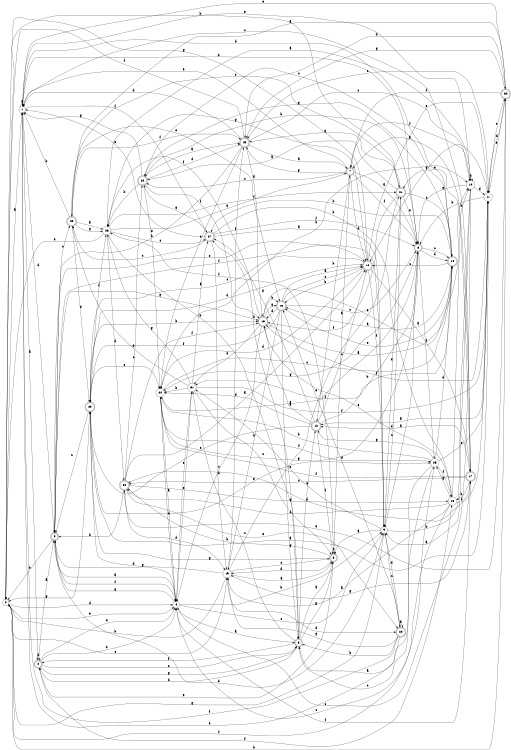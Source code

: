 digraph n27_9 {
__start0 [label="" shape="none"];

rankdir=LR;
size="8,5";

s0 [style="filled", color="black", fillcolor="white" shape="circle", label="0"];
s1 [style="filled", color="black", fillcolor="white" shape="circle", label="1"];
s2 [style="rounded,filled", color="black", fillcolor="white" shape="doublecircle", label="2"];
s3 [style="rounded,filled", color="black", fillcolor="white" shape="doublecircle", label="3"];
s4 [style="filled", color="black", fillcolor="white" shape="circle", label="4"];
s5 [style="rounded,filled", color="black", fillcolor="white" shape="doublecircle", label="5"];
s6 [style="rounded,filled", color="black", fillcolor="white" shape="doublecircle", label="6"];
s7 [style="rounded,filled", color="black", fillcolor="white" shape="doublecircle", label="7"];
s8 [style="rounded,filled", color="black", fillcolor="white" shape="doublecircle", label="8"];
s9 [style="filled", color="black", fillcolor="white" shape="circle", label="9"];
s10 [style="filled", color="black", fillcolor="white" shape="circle", label="10"];
s11 [style="filled", color="black", fillcolor="white" shape="circle", label="11"];
s12 [style="rounded,filled", color="black", fillcolor="white" shape="doublecircle", label="12"];
s13 [style="rounded,filled", color="black", fillcolor="white" shape="doublecircle", label="13"];
s14 [style="rounded,filled", color="black", fillcolor="white" shape="doublecircle", label="14"];
s15 [style="rounded,filled", color="black", fillcolor="white" shape="doublecircle", label="15"];
s16 [style="rounded,filled", color="black", fillcolor="white" shape="doublecircle", label="16"];
s17 [style="rounded,filled", color="black", fillcolor="white" shape="doublecircle", label="17"];
s18 [style="filled", color="black", fillcolor="white" shape="circle", label="18"];
s19 [style="filled", color="black", fillcolor="white" shape="circle", label="19"];
s20 [style="rounded,filled", color="black", fillcolor="white" shape="doublecircle", label="20"];
s21 [style="rounded,filled", color="black", fillcolor="white" shape="doublecircle", label="21"];
s22 [style="rounded,filled", color="black", fillcolor="white" shape="doublecircle", label="22"];
s23 [style="rounded,filled", color="black", fillcolor="white" shape="doublecircle", label="23"];
s24 [style="filled", color="black", fillcolor="white" shape="circle", label="24"];
s25 [style="filled", color="black", fillcolor="white" shape="circle", label="25"];
s26 [style="filled", color="black", fillcolor="white" shape="circle", label="26"];
s27 [style="rounded,filled", color="black", fillcolor="white" shape="doublecircle", label="27"];
s28 [style="rounded,filled", color="black", fillcolor="white" shape="doublecircle", label="28"];
s29 [style="rounded,filled", color="black", fillcolor="white" shape="doublecircle", label="29"];
s30 [style="rounded,filled", color="black", fillcolor="white" shape="doublecircle", label="30"];
s31 [style="filled", color="black", fillcolor="white" shape="circle", label="31"];
s32 [style="rounded,filled", color="black", fillcolor="white" shape="doublecircle", label="32"];
s0 -> s1 [label="a"];
s0 -> s32 [label="b"];
s0 -> s19 [label="c"];
s0 -> s4 [label="d"];
s0 -> s4 [label="e"];
s0 -> s25 [label="f"];
s0 -> s16 [label="g"];
s1 -> s2 [label="a"];
s1 -> s8 [label="b"];
s1 -> s17 [label="c"];
s1 -> s3 [label="d"];
s1 -> s32 [label="e"];
s1 -> s27 [label="f"];
s1 -> s1 [label="g"];
s2 -> s3 [label="a"];
s2 -> s4 [label="b"];
s2 -> s5 [label="c"];
s2 -> s2 [label="d"];
s2 -> s4 [label="e"];
s2 -> s18 [label="f"];
s2 -> s5 [label="g"];
s3 -> s4 [label="a"];
s3 -> s0 [label="b"];
s3 -> s28 [label="c"];
s3 -> s9 [label="d"];
s3 -> s16 [label="e"];
s3 -> s4 [label="f"];
s3 -> s13 [label="g"];
s4 -> s5 [label="a"];
s4 -> s9 [label="b"];
s4 -> s9 [label="c"];
s4 -> s29 [label="d"];
s4 -> s31 [label="e"];
s4 -> s17 [label="f"];
s4 -> s3 [label="g"];
s5 -> s6 [label="a"];
s5 -> s27 [label="b"];
s5 -> s31 [label="c"];
s5 -> s2 [label="d"];
s5 -> s12 [label="e"];
s5 -> s2 [label="f"];
s5 -> s6 [label="g"];
s6 -> s7 [label="a"];
s6 -> s30 [label="b"];
s6 -> s6 [label="c"];
s6 -> s19 [label="d"];
s6 -> s2 [label="e"];
s6 -> s26 [label="f"];
s6 -> s29 [label="g"];
s7 -> s8 [label="a"];
s7 -> s12 [label="b"];
s7 -> s22 [label="c"];
s7 -> s16 [label="d"];
s7 -> s1 [label="e"];
s7 -> s8 [label="f"];
s7 -> s23 [label="g"];
s8 -> s9 [label="a"];
s8 -> s22 [label="b"];
s8 -> s14 [label="c"];
s8 -> s14 [label="d"];
s8 -> s29 [label="e"];
s8 -> s25 [label="f"];
s8 -> s24 [label="g"];
s9 -> s6 [label="a"];
s9 -> s10 [label="b"];
s9 -> s21 [label="c"];
s9 -> s20 [label="d"];
s9 -> s31 [label="e"];
s9 -> s3 [label="f"];
s9 -> s0 [label="g"];
s10 -> s9 [label="a"];
s10 -> s10 [label="b"];
s10 -> s4 [label="c"];
s10 -> s11 [label="d"];
s10 -> s1 [label="e"];
s10 -> s7 [label="f"];
s10 -> s8 [label="g"];
s11 -> s12 [label="a"];
s11 -> s8 [label="b"];
s11 -> s23 [label="c"];
s11 -> s30 [label="d"];
s11 -> s32 [label="e"];
s11 -> s13 [label="f"];
s11 -> s16 [label="g"];
s12 -> s13 [label="a"];
s12 -> s8 [label="b"];
s12 -> s16 [label="c"];
s12 -> s24 [label="d"];
s12 -> s29 [label="e"];
s12 -> s6 [label="f"];
s12 -> s27 [label="g"];
s13 -> s14 [label="a"];
s13 -> s15 [label="b"];
s13 -> s4 [label="c"];
s13 -> s31 [label="d"];
s13 -> s10 [label="e"];
s13 -> s26 [label="f"];
s13 -> s15 [label="g"];
s14 -> s15 [label="a"];
s14 -> s27 [label="b"];
s14 -> s16 [label="c"];
s14 -> s1 [label="d"];
s14 -> s15 [label="e"];
s14 -> s31 [label="f"];
s14 -> s22 [label="g"];
s15 -> s16 [label="a"];
s15 -> s19 [label="b"];
s15 -> s8 [label="c"];
s15 -> s13 [label="d"];
s15 -> s16 [label="e"];
s15 -> s29 [label="f"];
s15 -> s5 [label="g"];
s16 -> s17 [label="a"];
s16 -> s15 [label="b"];
s16 -> s29 [label="c"];
s16 -> s24 [label="d"];
s16 -> s11 [label="e"];
s16 -> s9 [label="f"];
s16 -> s26 [label="g"];
s17 -> s7 [label="a"];
s17 -> s18 [label="b"];
s17 -> s30 [label="c"];
s17 -> s12 [label="d"];
s17 -> s21 [label="e"];
s17 -> s24 [label="f"];
s17 -> s19 [label="g"];
s18 -> s19 [label="a"];
s18 -> s10 [label="b"];
s18 -> s4 [label="c"];
s18 -> s30 [label="d"];
s18 -> s13 [label="e"];
s18 -> s17 [label="f"];
s18 -> s25 [label="g"];
s19 -> s6 [label="a"];
s19 -> s0 [label="b"];
s19 -> s6 [label="c"];
s19 -> s20 [label="d"];
s19 -> s21 [label="e"];
s19 -> s23 [label="f"];
s19 -> s3 [label="g"];
s20 -> s20 [label="a"];
s20 -> s5 [label="b"];
s20 -> s9 [label="c"];
s20 -> s15 [label="d"];
s20 -> s1 [label="e"];
s20 -> s1 [label="f"];
s20 -> s19 [label="g"];
s21 -> s22 [label="a"];
s21 -> s0 [label="b"];
s21 -> s14 [label="c"];
s21 -> s9 [label="d"];
s21 -> s8 [label="e"];
s21 -> s13 [label="f"];
s21 -> s23 [label="g"];
s22 -> s23 [label="a"];
s22 -> s26 [label="b"];
s22 -> s14 [label="c"];
s22 -> s23 [label="d"];
s22 -> s24 [label="e"];
s22 -> s13 [label="f"];
s22 -> s1 [label="g"];
s23 -> s7 [label="a"];
s23 -> s3 [label="b"];
s23 -> s10 [label="c"];
s23 -> s1 [label="d"];
s23 -> s24 [label="e"];
s23 -> s0 [label="f"];
s23 -> s13 [label="g"];
s24 -> s4 [label="a"];
s24 -> s10 [label="b"];
s24 -> s14 [label="c"];
s24 -> s4 [label="d"];
s24 -> s8 [label="e"];
s24 -> s25 [label="f"];
s24 -> s25 [label="g"];
s25 -> s5 [label="a"];
s25 -> s24 [label="b"];
s25 -> s5 [label="c"];
s25 -> s14 [label="d"];
s25 -> s11 [label="e"];
s25 -> s18 [label="f"];
s25 -> s12 [label="g"];
s26 -> s10 [label="a"];
s26 -> s5 [label="b"];
s26 -> s27 [label="c"];
s26 -> s30 [label="d"];
s26 -> s0 [label="e"];
s26 -> s21 [label="f"];
s26 -> s7 [label="g"];
s27 -> s9 [label="a"];
s27 -> s18 [label="b"];
s27 -> s28 [label="c"];
s27 -> s19 [label="d"];
s27 -> s1 [label="e"];
s27 -> s8 [label="f"];
s27 -> s22 [label="g"];
s28 -> s26 [label="a"];
s28 -> s1 [label="b"];
s28 -> s21 [label="c"];
s28 -> s29 [label="d"];
s28 -> s15 [label="e"];
s28 -> s23 [label="f"];
s28 -> s26 [label="g"];
s29 -> s11 [label="a"];
s29 -> s13 [label="b"];
s29 -> s3 [label="c"];
s29 -> s16 [label="d"];
s29 -> s24 [label="e"];
s29 -> s26 [label="f"];
s29 -> s0 [label="g"];
s30 -> s16 [label="a"];
s30 -> s3 [label="b"];
s30 -> s22 [label="c"];
s30 -> s19 [label="d"];
s30 -> s20 [label="e"];
s30 -> s13 [label="f"];
s30 -> s18 [label="g"];
s31 -> s27 [label="a"];
s31 -> s24 [label="b"];
s31 -> s6 [label="c"];
s31 -> s28 [label="d"];
s31 -> s4 [label="e"];
s31 -> s11 [label="f"];
s31 -> s26 [label="g"];
s32 -> s28 [label="a"];
s32 -> s23 [label="b"];
s32 -> s11 [label="c"];
s32 -> s11 [label="d"];
s32 -> s30 [label="e"];
s32 -> s7 [label="f"];
s32 -> s23 [label="g"];

}